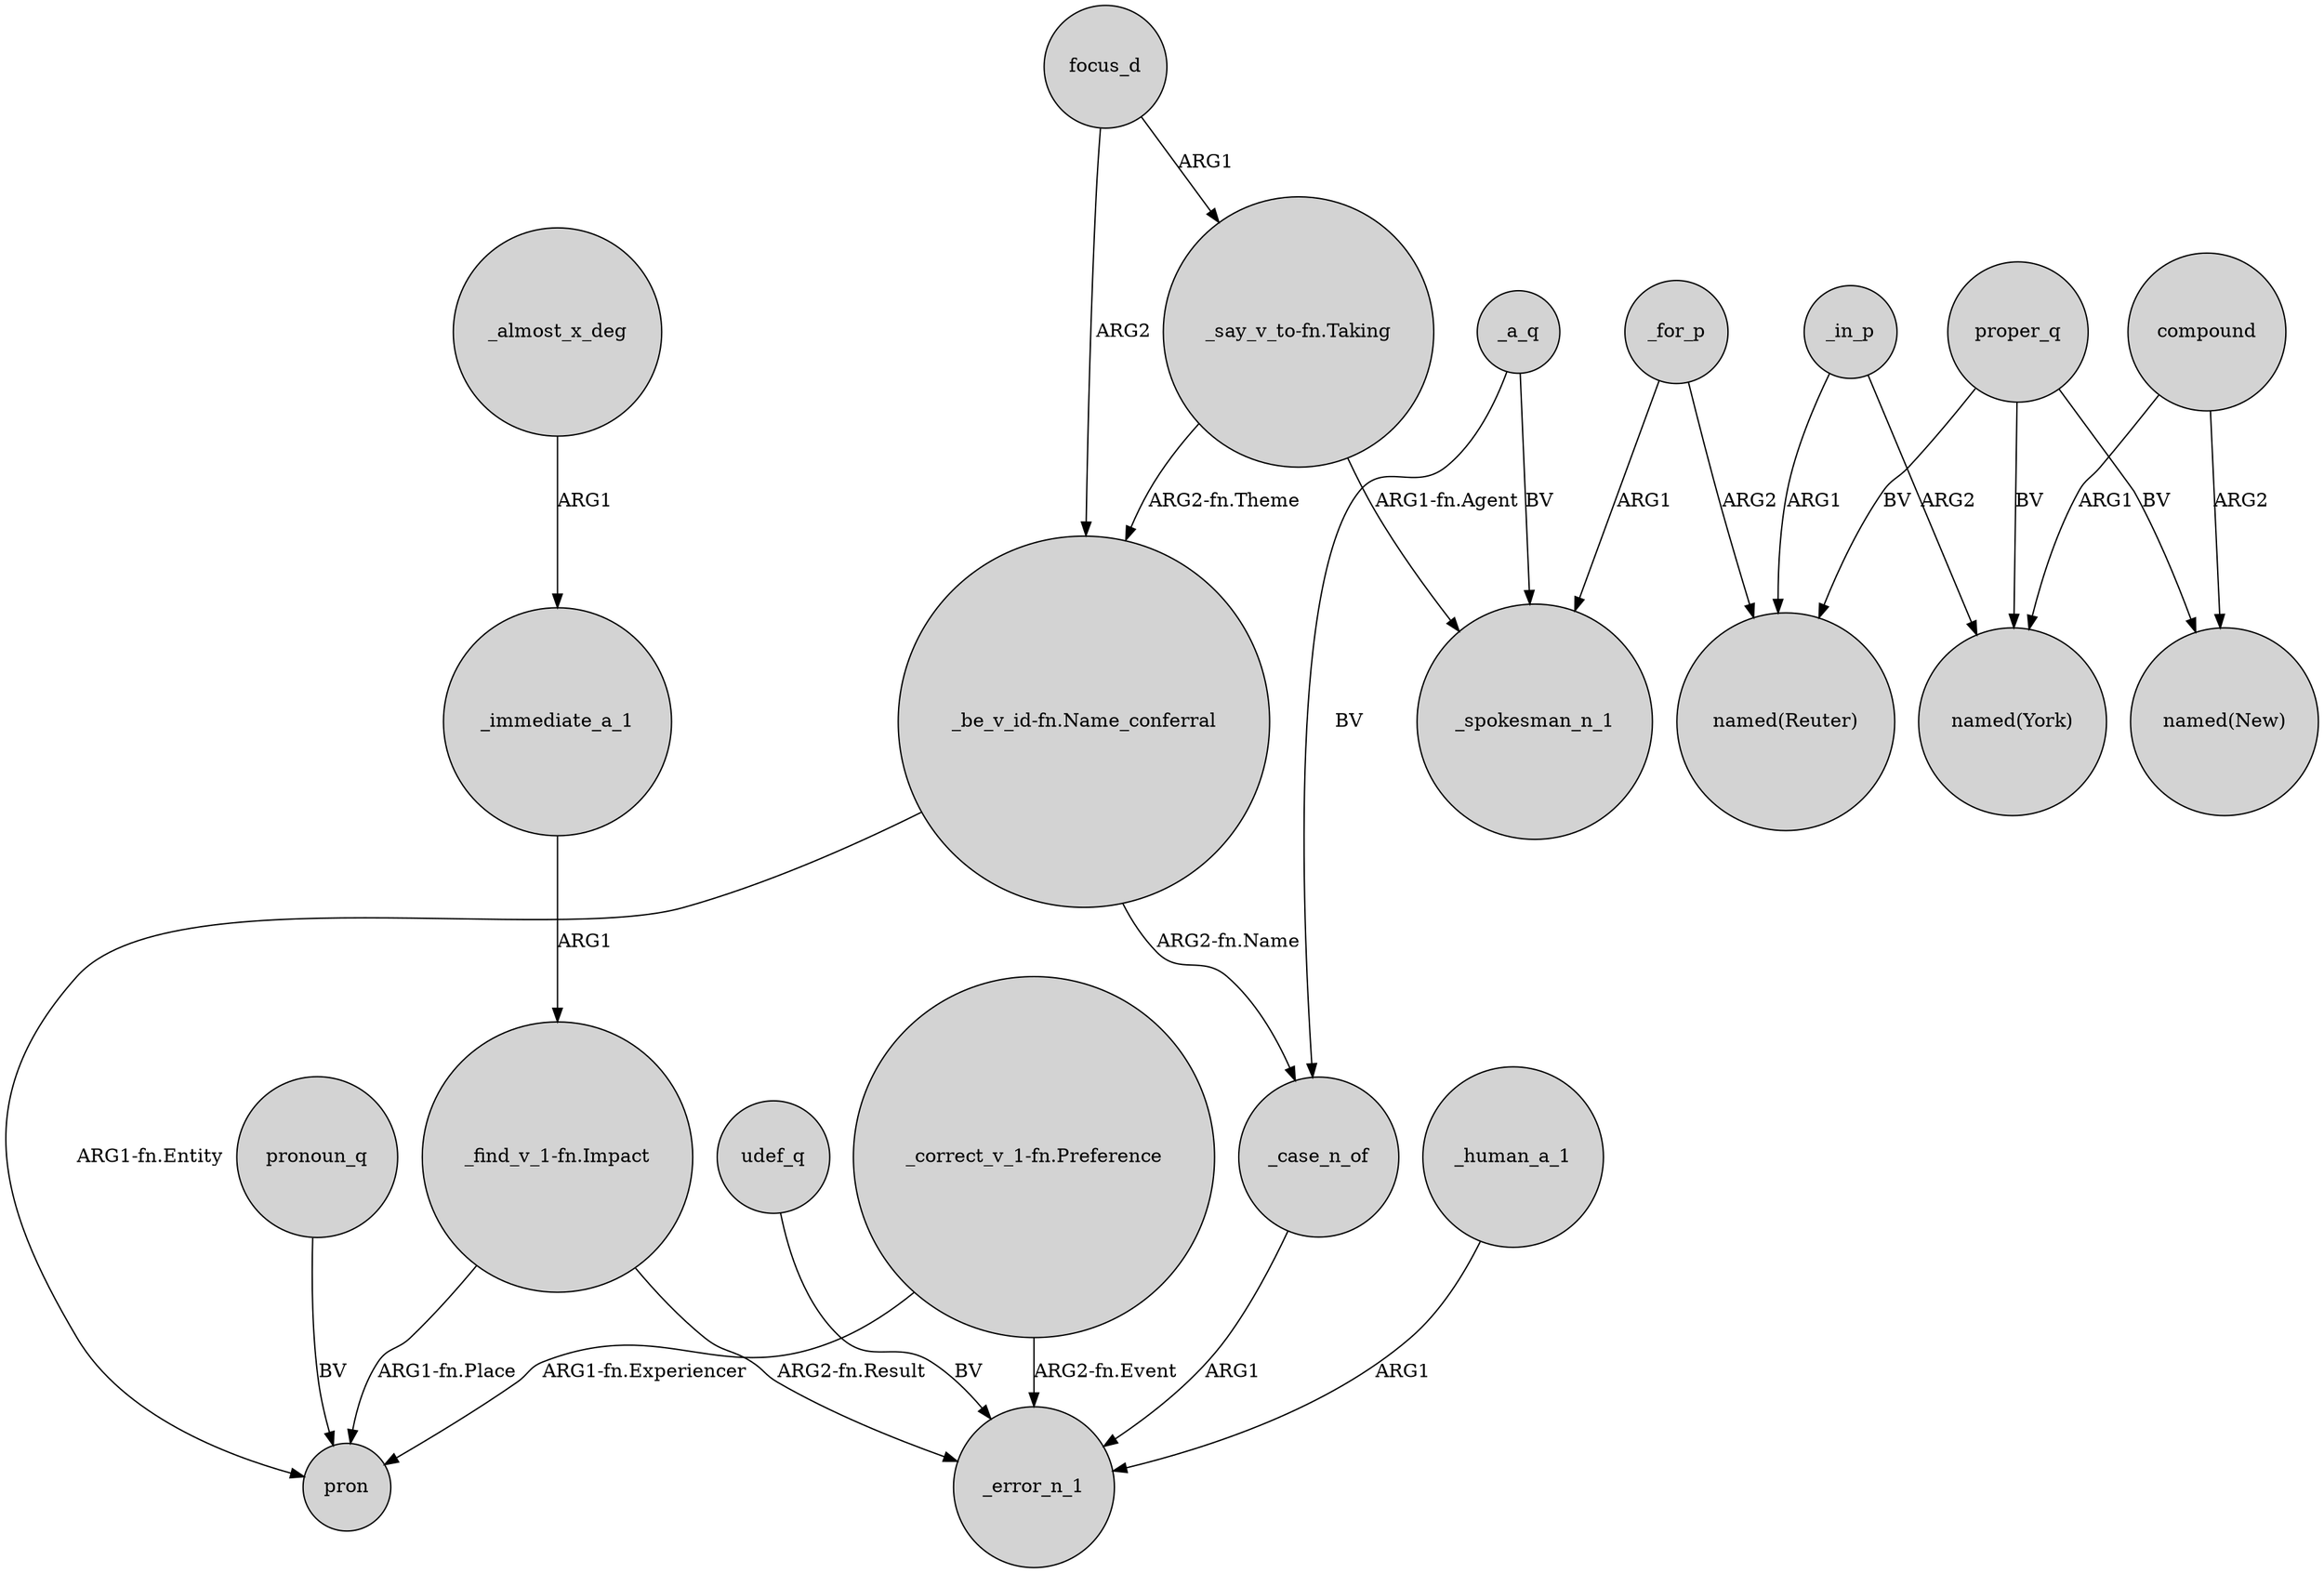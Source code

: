 digraph {
	node [shape=circle style=filled]
	"_find_v_1-fn.Impact" -> _error_n_1 [label="ARG2-fn.Result"]
	"_say_v_to-fn.Taking" -> "_be_v_id-fn.Name_conferral" [label="ARG2-fn.Theme"]
	focus_d -> "_say_v_to-fn.Taking" [label=ARG1]
	compound -> "named(New)" [label=ARG2]
	proper_q -> "named(New)" [label=BV]
	udef_q -> _error_n_1 [label=BV]
	_for_p -> _spokesman_n_1 [label=ARG1]
	"_say_v_to-fn.Taking" -> _spokesman_n_1 [label="ARG1-fn.Agent"]
	_case_n_of -> _error_n_1 [label=ARG1]
	_a_q -> _case_n_of [label=BV]
	proper_q -> "named(York)" [label=BV]
	pronoun_q -> pron [label=BV]
	_in_p -> "named(Reuter)" [label=ARG1]
	_in_p -> "named(York)" [label=ARG2]
	_immediate_a_1 -> "_find_v_1-fn.Impact" [label=ARG1]
	"_find_v_1-fn.Impact" -> pron [label="ARG1-fn.Place"]
	"_be_v_id-fn.Name_conferral" -> pron [label="ARG1-fn.Entity"]
	_for_p -> "named(Reuter)" [label=ARG2]
	"_correct_v_1-fn.Preference" -> pron [label="ARG1-fn.Experiencer"]
	proper_q -> "named(Reuter)" [label=BV]
	compound -> "named(York)" [label=ARG1]
	_almost_x_deg -> _immediate_a_1 [label=ARG1]
	_a_q -> _spokesman_n_1 [label=BV]
	_human_a_1 -> _error_n_1 [label=ARG1]
	focus_d -> "_be_v_id-fn.Name_conferral" [label=ARG2]
	"_correct_v_1-fn.Preference" -> _error_n_1 [label="ARG2-fn.Event"]
	"_be_v_id-fn.Name_conferral" -> _case_n_of [label="ARG2-fn.Name"]
}
